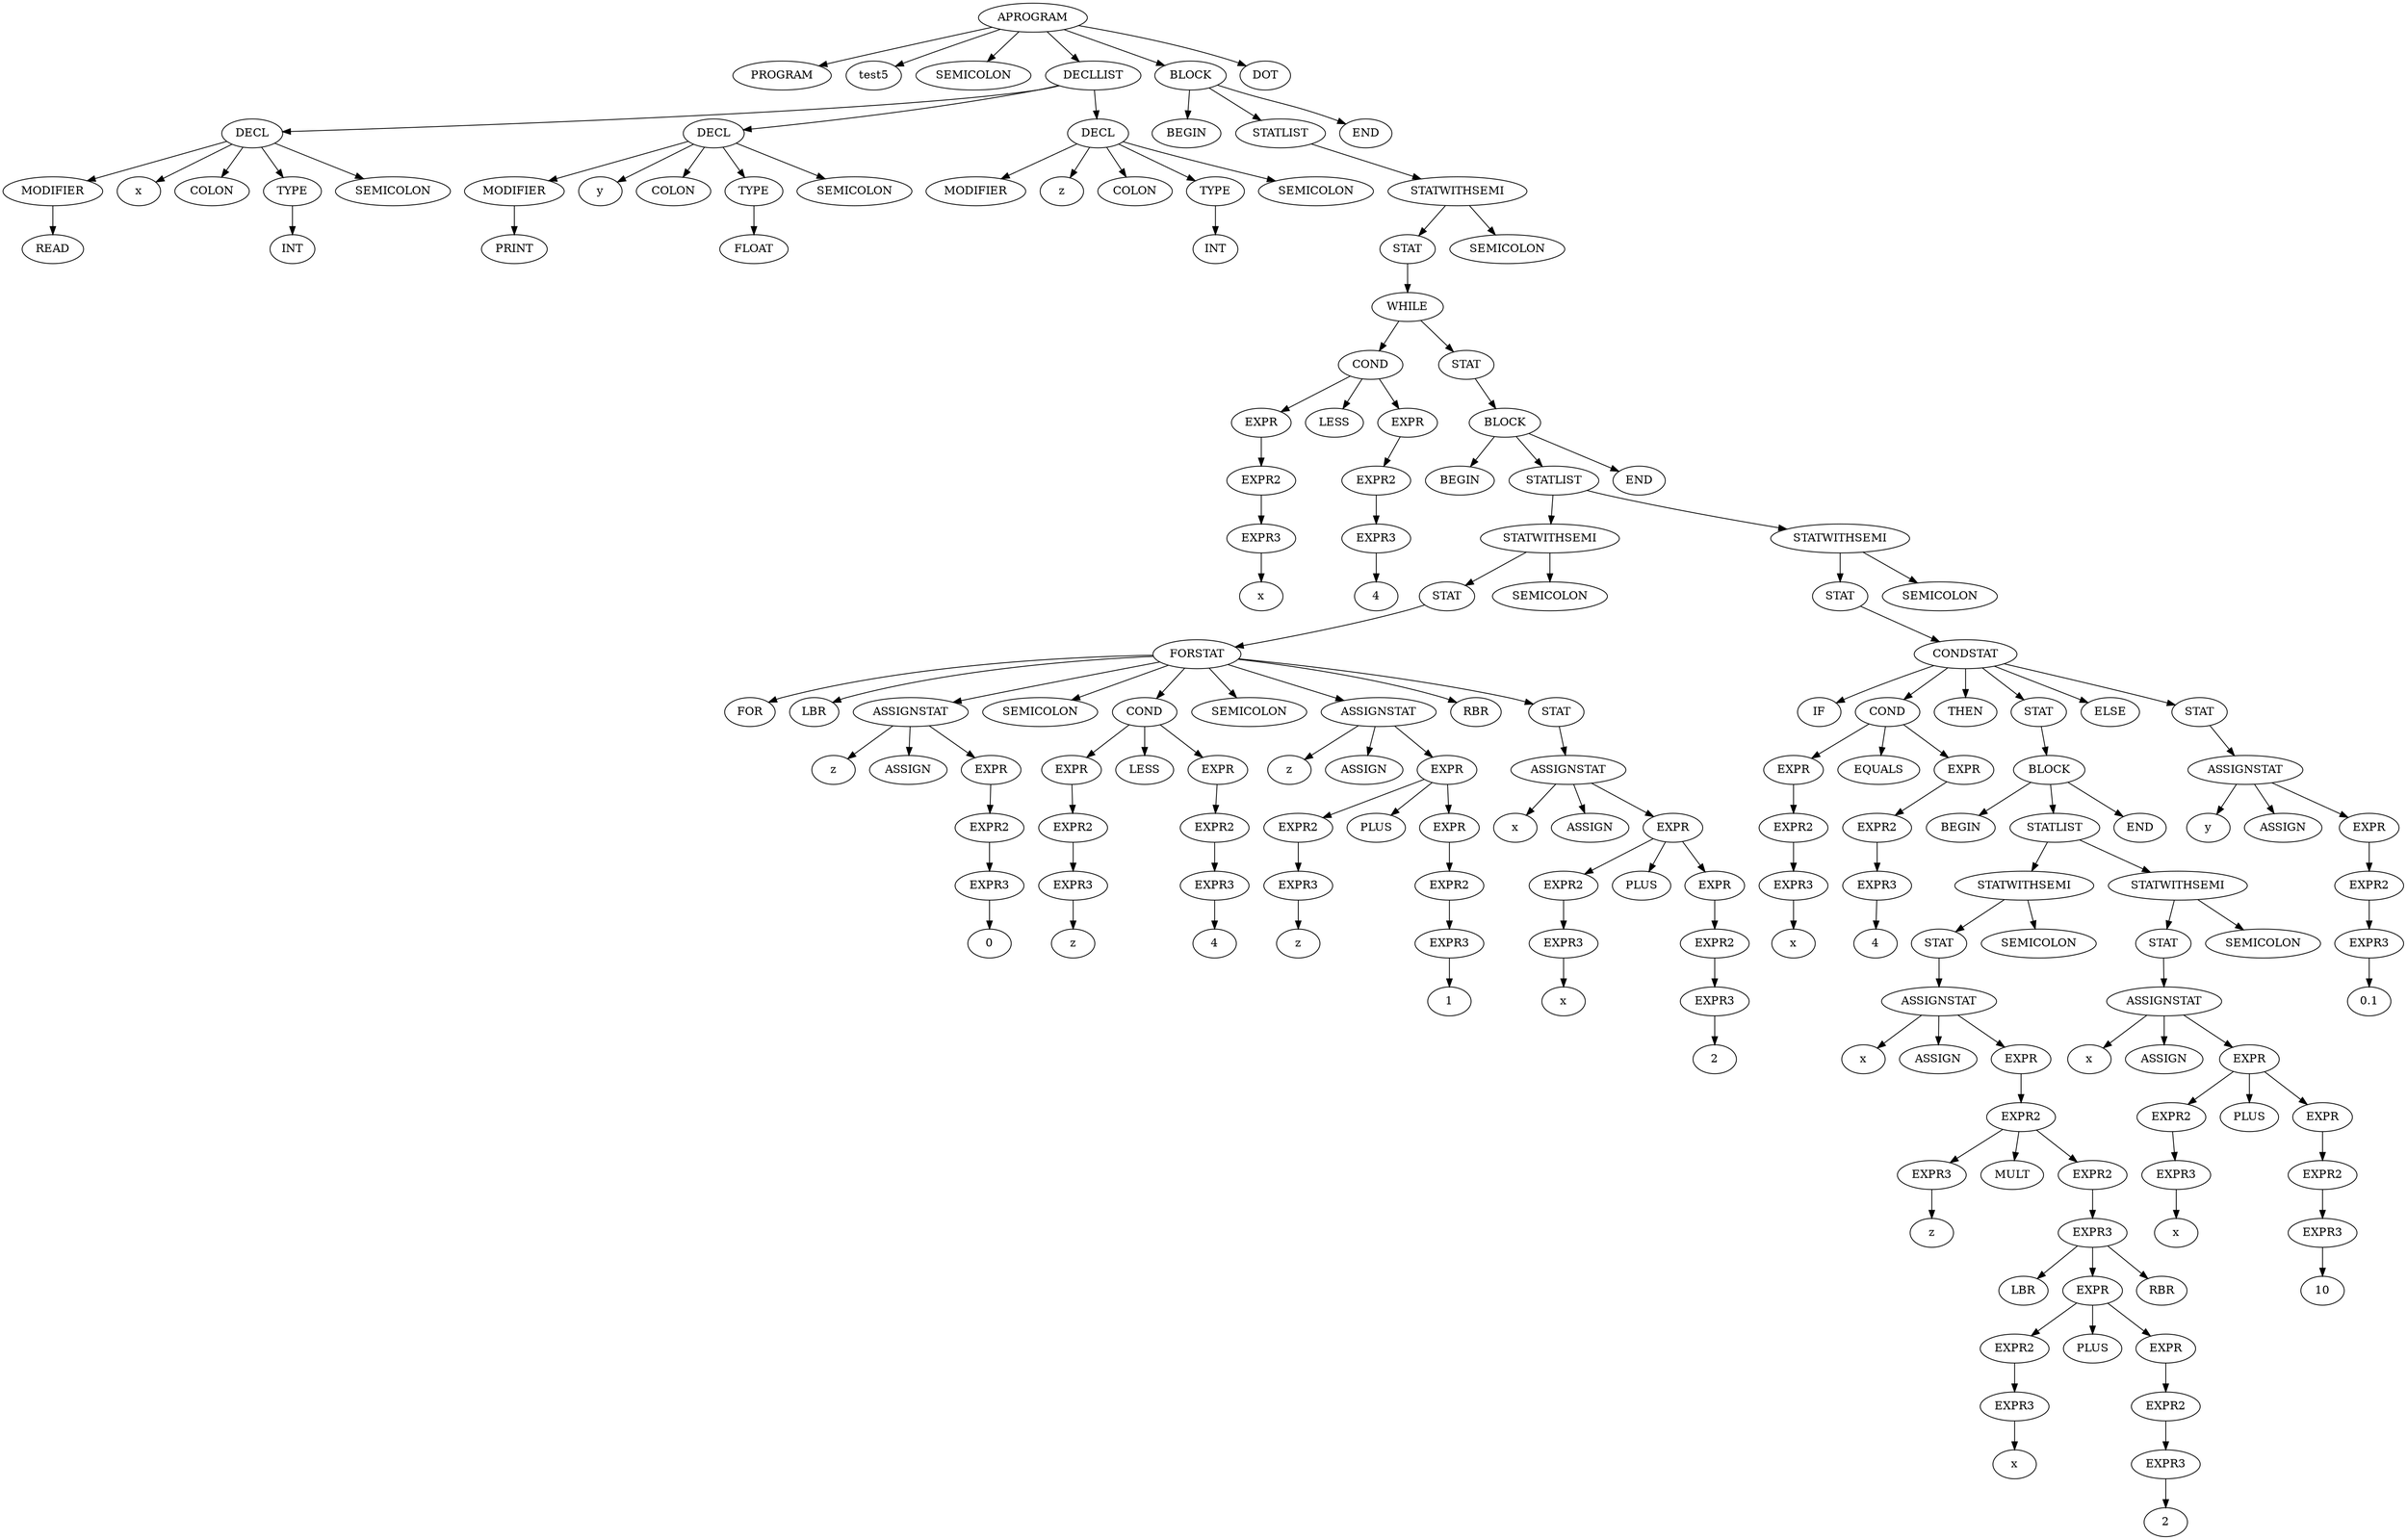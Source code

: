 digraph{
n356573597 [label="APROGRAM"]
n1735600054 [label="PROGRAM"]
n21685669 [label="test5"]
n2133927002 [label="SEMICOLON"]
n1836019240 [label="DECLLIST"]
n325040804 [label="DECL"]
n1173230247 [label="MODIFIER"]
n856419764 [label="READ"]
n621009875 [label="x"]
n1265094477 [label="COLON"]
n2125039532 [label="TYPE"]
n312714112 [label="INT"]
n692404036 [label="SEMICOLON"]
n1554874502 [label="DECL"]
n1846274136 [label="MODIFIER"]
n1639705018 [label="PRINT"]
n1627674070 [label="y"]
n1360875712 [label="COLON"]
n1625635731 [label="TYPE"]
n1580066828 [label="FLOAT"]
n491044090 [label="SEMICOLON"]
n644117698 [label="DECL"]
n1872034366 [label="MODIFIER"]
n1581781576 [label="z"]
n1725154839 [label="COLON"]
n1670675563 [label="TYPE"]
n723074861 [label="INT"]
n895328852 [label="SEMICOLON"]
n1304836502 [label="BLOCK"]
n225534817 [label="BEGIN"]
n1878246837 [label="STATLIST"]
n929338653 [label="STATWITHSEMI"]
n1259475182 [label="STAT"]
n1300109446 [label="WHILE"]
n1020371697 [label="COND"]
n789451787 [label="EXPR"]
n1950409828 [label="EXPR2"]
n1229416514 [label="EXPR3"]
n2016447921 [label="x"]
n666988784 [label="LESS"]
n1414644648 [label="EXPR"]
n640070680 [label="EXPR2"]
n1510467688 [label="EXPR3"]
n1995265320 [label="4"]
n746292446 [label="STAT"]
n1072591677 [label="BLOCK"]
n1523554304 [label="BEGIN"]
n1175962212 [label="STATLIST"]
n918221580 [label="STATWITHSEMI"]
n2055281021 [label="STAT"]
n1554547125 [label="FORSTAT"]
n617901222 [label="FOR"]
n1159190947 [label="LBR"]
n925858445 [label="ASSIGNSTAT"]
n798154996 [label="z"]
n681842940 [label="ASSIGN"]
n1392838282 [label="EXPR"]
n523429237 [label="EXPR2"]
n664740647 [label="EXPR3"]
n804564176 [label="0"]
n1421795058 [label="SEMICOLON"]
n1555009629 [label="COND"]
n41359092 [label="EXPR"]
n149928006 [label="EXPR2"]
n713338599 [label="EXPR3"]
n168423058 [label="z"]
n821270929 [label="LESS"]
n1160460865 [label="EXPR"]
n1247233941 [label="EXPR2"]
n258952499 [label="EXPR3"]
n603742814 [label="4"]
n1067040082 [label="SEMICOLON"]
n1325547227 [label="ASSIGNSTAT"]
n980546781 [label="z"]
n2061475679 [label="ASSIGN"]
n140435067 [label="EXPR"]
n1450495309 [label="EXPR2"]
n1670782018 [label="EXPR3"]
n1706377736 [label="z"]
n468121027 [label="PLUS"]
n1804094807 [label="EXPR"]
n951007336 [label="EXPR2"]
n2001049719 [label="EXPR3"]
n1528902577 [label="1"]
n1927950199 [label="RBR"]
n868693306 [label="STAT"]
n1746572565 [label="ASSIGNSTAT"]
n989110044 [label="x"]
n424058530 [label="ASSIGN"]
n321001045 [label="EXPR"]
n791452441 [label="EXPR2"]
n834600351 [label="EXPR3"]
n471910020 [label="x"]
n531885035 [label="PLUS"]
n1418481495 [label="EXPR"]
n303563356 [label="EXPR2"]
n135721597 [label="EXPR3"]
n142257191 [label="2"]
n1044036744 [label="SEMICOLON"]
n1826771953 [label="STATWITHSEMI"]
n1406718218 [label="STAT"]
n245257410 [label="CONDSTAT"]
n1705736037 [label="IF"]
n455659002 [label="COND"]
n250421012 [label="EXPR"]
n1915318863 [label="EXPR2"]
n1283928880 [label="EXPR3"]
n295530567 [label="x"]
n2003749087 [label="EQUALS"]
n1324119927 [label="EXPR"]
n990368553 [label="EXPR2"]
n1096979270 [label="EXPR3"]
n1078694789 [label="4"]
n1831932724 [label="THEN"]
n1747585824 [label="STAT"]
n1023892928 [label="BLOCK"]
n558638686 [label="BEGIN"]
n1149319664 [label="STATLIST"]
n2093631819 [label="STATWITHSEMI"]
n2074407503 [label="STAT"]
n999966131 [label="ASSIGNSTAT"]
n1989780873 [label="x"]
n1480010240 [label="ASSIGN"]
n81628611 [label="EXPR"]
n1828972342 [label="EXPR2"]
n1452126962 [label="EXPR3"]
n931919113 [label="z"]
n1607521710 [label="MULT"]
n764977973 [label="EXPR2"]
n381259350 [label="EXPR3"]
n2129789493 [label="LBR"]
n668386784 [label="EXPR"]
n1329552164 [label="EXPR2"]
n363771819 [label="EXPR3"]
n2065951873 [label="x"]
n1791741888 [label="PLUS"]
n1595428806 [label="EXPR"]
n1072408673 [label="EXPR2"]
n1531448569 [label="EXPR3"]
n1867083167 [label="2"]
n1915910607 [label="RBR"]
n284720968 [label="SEMICOLON"]
n189568618 [label="STATWITHSEMI"]
n793589513 [label="STAT"]
n1313922862 [label="ASSIGNSTAT"]
n495053715 [label="x"]
n1922154895 [label="ASSIGN"]
n883049899 [label="EXPR"]
n2093176254 [label="EXPR2"]
n1854731462 [label="EXPR3"]
n317574433 [label="x"]
n885284298 [label="PLUS"]
n1389133897 [label="EXPR"]
n1534030866 [label="EXPR2"]
n664223387 [label="EXPR3"]
n824909230 [label="10"]
n122883338 [label="SEMICOLON"]
n666641942 [label="END"]
n960604060 [label="ELSE"]
n1349393271 [label="STAT"]
n1338668845 [label="ASSIGNSTAT"]
n159413332 [label="y"]
n1028214719 [label="ASSIGN"]
n500977346 [label="EXPR"]
n20132171 [label="EXPR2"]
n186370029 [label="EXPR3"]
n2094548358 [label="0.1"]
n51228289 [label="SEMICOLON"]
n455896770 [label="END"]
n1323165413 [label="SEMICOLON"]
n1880587981 [label="END"]
n511754216 [label="DOT"]
n356573597 -> n1735600054
n356573597 -> n21685669
n356573597 -> n2133927002
n356573597 -> n1836019240
n356573597 -> n1304836502
n356573597 -> n511754216
n1836019240 -> n325040804
n1836019240 -> n1554874502
n1836019240 -> n644117698
n325040804 -> n1173230247
n325040804 -> n621009875
n325040804 -> n1265094477
n325040804 -> n2125039532
n325040804 -> n692404036
n1173230247 -> n856419764
n2125039532 -> n312714112
n1554874502 -> n1846274136
n1554874502 -> n1627674070
n1554874502 -> n1360875712
n1554874502 -> n1625635731
n1554874502 -> n491044090
n1846274136 -> n1639705018
n1625635731 -> n1580066828
n644117698 -> n1872034366
n644117698 -> n1581781576
n644117698 -> n1725154839
n644117698 -> n1670675563
n644117698 -> n895328852
n1670675563 -> n723074861
n1304836502 -> n225534817
n1304836502 -> n1878246837
n1304836502 -> n1880587981
n1878246837 -> n929338653
n929338653 -> n1259475182
n929338653 -> n1323165413
n1259475182 -> n1300109446
n1300109446 -> n1020371697
n1300109446 -> n746292446
n1020371697 -> n789451787
n1020371697 -> n666988784
n1020371697 -> n1414644648
n789451787 -> n1950409828
n1950409828 -> n1229416514
n1229416514 -> n2016447921
n1414644648 -> n640070680
n640070680 -> n1510467688
n1510467688 -> n1995265320
n746292446 -> n1072591677
n1072591677 -> n1523554304
n1072591677 -> n1175962212
n1072591677 -> n455896770
n1175962212 -> n918221580
n1175962212 -> n1826771953
n918221580 -> n2055281021
n918221580 -> n1044036744
n2055281021 -> n1554547125
n1554547125 -> n617901222
n1554547125 -> n1159190947
n1554547125 -> n925858445
n1554547125 -> n1421795058
n1554547125 -> n1555009629
n1554547125 -> n1067040082
n1554547125 -> n1325547227
n1554547125 -> n1927950199
n1554547125 -> n868693306
n925858445 -> n798154996
n925858445 -> n681842940
n925858445 -> n1392838282
n1392838282 -> n523429237
n523429237 -> n664740647
n664740647 -> n804564176
n1555009629 -> n41359092
n1555009629 -> n821270929
n1555009629 -> n1160460865
n41359092 -> n149928006
n149928006 -> n713338599
n713338599 -> n168423058
n1160460865 -> n1247233941
n1247233941 -> n258952499
n258952499 -> n603742814
n1325547227 -> n980546781
n1325547227 -> n2061475679
n1325547227 -> n140435067
n140435067 -> n1450495309
n140435067 -> n468121027
n140435067 -> n1804094807
n1450495309 -> n1670782018
n1670782018 -> n1706377736
n1804094807 -> n951007336
n951007336 -> n2001049719
n2001049719 -> n1528902577
n868693306 -> n1746572565
n1746572565 -> n989110044
n1746572565 -> n424058530
n1746572565 -> n321001045
n321001045 -> n791452441
n321001045 -> n531885035
n321001045 -> n1418481495
n791452441 -> n834600351
n834600351 -> n471910020
n1418481495 -> n303563356
n303563356 -> n135721597
n135721597 -> n142257191
n1826771953 -> n1406718218
n1826771953 -> n51228289
n1406718218 -> n245257410
n245257410 -> n1705736037
n245257410 -> n455659002
n245257410 -> n1831932724
n245257410 -> n1747585824
n245257410 -> n960604060
n245257410 -> n1349393271
n455659002 -> n250421012
n455659002 -> n2003749087
n455659002 -> n1324119927
n250421012 -> n1915318863
n1915318863 -> n1283928880
n1283928880 -> n295530567
n1324119927 -> n990368553
n990368553 -> n1096979270
n1096979270 -> n1078694789
n1747585824 -> n1023892928
n1023892928 -> n558638686
n1023892928 -> n1149319664
n1023892928 -> n666641942
n1149319664 -> n2093631819
n1149319664 -> n189568618
n2093631819 -> n2074407503
n2093631819 -> n284720968
n2074407503 -> n999966131
n999966131 -> n1989780873
n999966131 -> n1480010240
n999966131 -> n81628611
n81628611 -> n1828972342
n1828972342 -> n1452126962
n1828972342 -> n1607521710
n1828972342 -> n764977973
n1452126962 -> n931919113
n764977973 -> n381259350
n381259350 -> n2129789493
n381259350 -> n668386784
n381259350 -> n1915910607
n668386784 -> n1329552164
n668386784 -> n1791741888
n668386784 -> n1595428806
n1329552164 -> n363771819
n363771819 -> n2065951873
n1595428806 -> n1072408673
n1072408673 -> n1531448569
n1531448569 -> n1867083167
n189568618 -> n793589513
n189568618 -> n122883338
n793589513 -> n1313922862
n1313922862 -> n495053715
n1313922862 -> n1922154895
n1313922862 -> n883049899
n883049899 -> n2093176254
n883049899 -> n885284298
n883049899 -> n1389133897
n2093176254 -> n1854731462
n1854731462 -> n317574433
n1389133897 -> n1534030866
n1534030866 -> n664223387
n664223387 -> n824909230
n1349393271 -> n1338668845
n1338668845 -> n159413332
n1338668845 -> n1028214719
n1338668845 -> n500977346
n500977346 -> n20132171
n20132171 -> n186370029
n186370029 -> n2094548358
}
